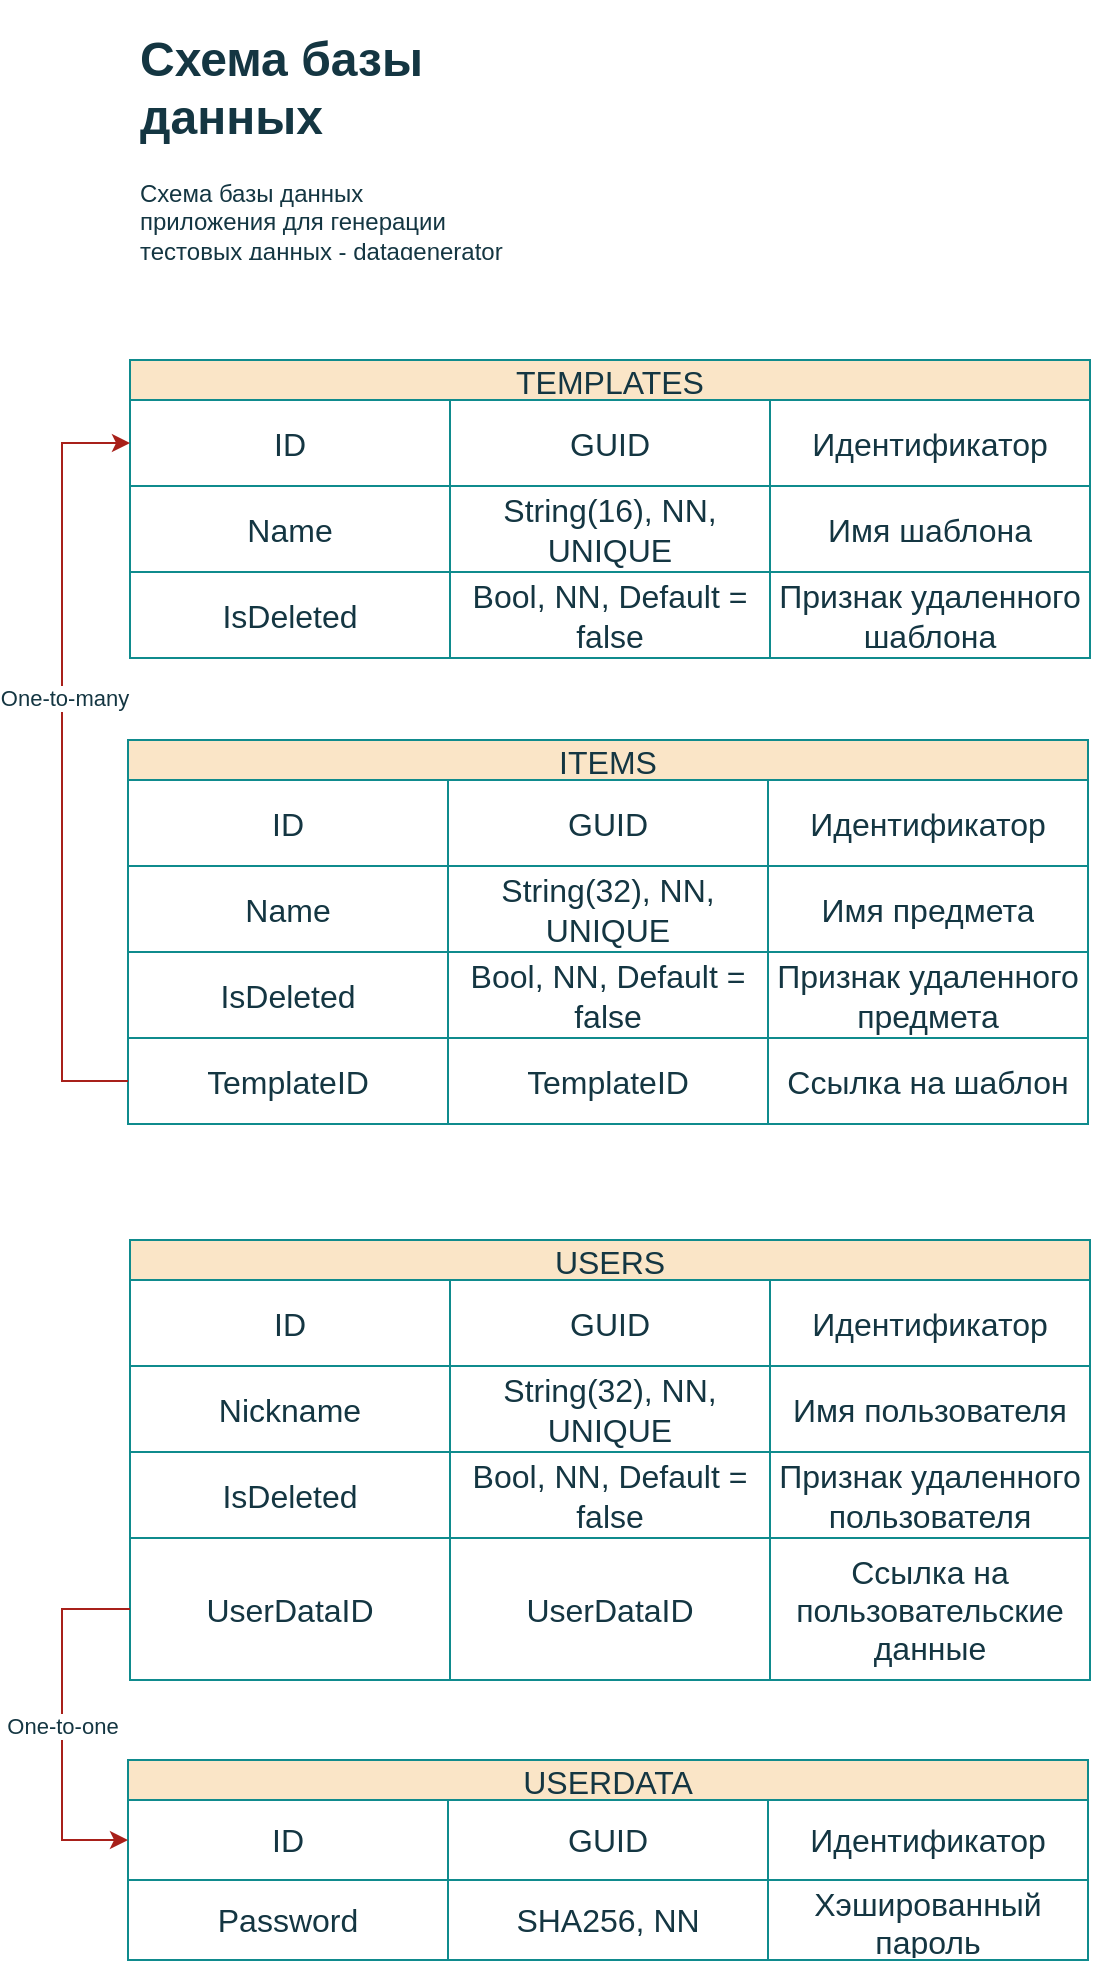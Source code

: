 <mxfile version="22.0.3" type="device">
  <diagram name="Страница — 1" id="3MIix4i26Snp70aeeRVs">
    <mxGraphModel dx="1449" dy="1388" grid="1" gridSize="10" guides="1" tooltips="1" connect="1" arrows="1" fold="1" page="1" pageScale="1" pageWidth="827" pageHeight="1169" math="0" shadow="0">
      <root>
        <mxCell id="0" />
        <mxCell id="1" parent="0" />
        <mxCell id="1liDR9eC_REmD_EENOLi-1" value="&lt;h1&gt;Схема базы данных&lt;/h1&gt;&lt;p&gt;Схема базы данных приложения для генерации тестовых данных - datagenerator&lt;/p&gt;" style="text;html=1;strokeColor=none;fillColor=none;spacing=5;spacingTop=-20;whiteSpace=wrap;overflow=hidden;rounded=0;labelBackgroundColor=none;fontColor=#143642;" vertex="1" parent="1">
          <mxGeometry x="174" y="30" width="190" height="120" as="geometry" />
        </mxCell>
        <mxCell id="1liDR9eC_REmD_EENOLi-2" value="TEMPLATES" style="shape=table;startSize=20;container=1;collapsible=0;childLayout=tableLayout;strokeColor=#0F8B8D;fontSize=16;labelBackgroundColor=none;fillColor=#FAE5C7;fontColor=#143642;" vertex="1" parent="1">
          <mxGeometry x="174" y="200" width="480" height="149" as="geometry" />
        </mxCell>
        <mxCell id="1liDR9eC_REmD_EENOLi-3" value="" style="shape=tableRow;horizontal=0;startSize=0;swimlaneHead=0;swimlaneBody=0;strokeColor=#0F8B8D;top=0;left=0;bottom=0;right=0;collapsible=0;dropTarget=0;fillColor=none;points=[[0,0.5],[1,0.5]];portConstraint=eastwest;fontSize=16;labelBackgroundColor=none;fontColor=#143642;" vertex="1" parent="1liDR9eC_REmD_EENOLi-2">
          <mxGeometry y="20" width="480" height="43" as="geometry" />
        </mxCell>
        <mxCell id="1liDR9eC_REmD_EENOLi-4" value="ID" style="shape=partialRectangle;html=1;whiteSpace=wrap;connectable=0;strokeColor=#0F8B8D;overflow=hidden;fillColor=none;top=0;left=0;bottom=0;right=0;pointerEvents=1;fontSize=16;labelBackgroundColor=none;fontColor=#143642;" vertex="1" parent="1liDR9eC_REmD_EENOLi-3">
          <mxGeometry width="160" height="43" as="geometry">
            <mxRectangle width="160" height="43" as="alternateBounds" />
          </mxGeometry>
        </mxCell>
        <mxCell id="1liDR9eC_REmD_EENOLi-5" value="GUID" style="shape=partialRectangle;html=1;whiteSpace=wrap;connectable=0;strokeColor=#0F8B8D;overflow=hidden;fillColor=none;top=0;left=0;bottom=0;right=0;pointerEvents=1;fontSize=16;labelBackgroundColor=none;fontColor=#143642;" vertex="1" parent="1liDR9eC_REmD_EENOLi-3">
          <mxGeometry x="160" width="160" height="43" as="geometry">
            <mxRectangle width="160" height="43" as="alternateBounds" />
          </mxGeometry>
        </mxCell>
        <mxCell id="1liDR9eC_REmD_EENOLi-6" value="Идентификатор" style="shape=partialRectangle;html=1;whiteSpace=wrap;connectable=0;strokeColor=#0F8B8D;overflow=hidden;fillColor=none;top=0;left=0;bottom=0;right=0;pointerEvents=1;fontSize=16;labelBackgroundColor=none;fontColor=#143642;" vertex="1" parent="1liDR9eC_REmD_EENOLi-3">
          <mxGeometry x="320" width="160" height="43" as="geometry">
            <mxRectangle width="160" height="43" as="alternateBounds" />
          </mxGeometry>
        </mxCell>
        <mxCell id="1liDR9eC_REmD_EENOLi-7" style="shape=tableRow;horizontal=0;startSize=0;swimlaneHead=0;swimlaneBody=0;strokeColor=#0F8B8D;top=0;left=0;bottom=0;right=0;collapsible=0;dropTarget=0;fillColor=none;points=[[0,0.5],[1,0.5]];portConstraint=eastwest;fontSize=16;labelBackgroundColor=none;fontColor=#143642;" vertex="1" parent="1liDR9eC_REmD_EENOLi-2">
          <mxGeometry y="63" width="480" height="43" as="geometry" />
        </mxCell>
        <mxCell id="1liDR9eC_REmD_EENOLi-8" value="Name" style="shape=partialRectangle;html=1;whiteSpace=wrap;connectable=0;strokeColor=#0F8B8D;overflow=hidden;fillColor=none;top=0;left=0;bottom=0;right=0;pointerEvents=1;fontSize=16;labelBackgroundColor=none;fontColor=#143642;" vertex="1" parent="1liDR9eC_REmD_EENOLi-7">
          <mxGeometry width="160" height="43" as="geometry">
            <mxRectangle width="160" height="43" as="alternateBounds" />
          </mxGeometry>
        </mxCell>
        <mxCell id="1liDR9eC_REmD_EENOLi-9" value="String(16), NN, UNIQUE" style="shape=partialRectangle;html=1;whiteSpace=wrap;connectable=0;strokeColor=#0F8B8D;overflow=hidden;fillColor=none;top=0;left=0;bottom=0;right=0;pointerEvents=1;fontSize=16;labelBackgroundColor=none;fontColor=#143642;" vertex="1" parent="1liDR9eC_REmD_EENOLi-7">
          <mxGeometry x="160" width="160" height="43" as="geometry">
            <mxRectangle width="160" height="43" as="alternateBounds" />
          </mxGeometry>
        </mxCell>
        <mxCell id="1liDR9eC_REmD_EENOLi-10" value="Имя шаблона" style="shape=partialRectangle;html=1;whiteSpace=wrap;connectable=0;strokeColor=#0F8B8D;overflow=hidden;fillColor=none;top=0;left=0;bottom=0;right=0;pointerEvents=1;fontSize=16;labelBackgroundColor=none;fontColor=#143642;" vertex="1" parent="1liDR9eC_REmD_EENOLi-7">
          <mxGeometry x="320" width="160" height="43" as="geometry">
            <mxRectangle width="160" height="43" as="alternateBounds" />
          </mxGeometry>
        </mxCell>
        <mxCell id="1liDR9eC_REmD_EENOLi-24" style="shape=tableRow;horizontal=0;startSize=0;swimlaneHead=0;swimlaneBody=0;strokeColor=#0F8B8D;top=0;left=0;bottom=0;right=0;collapsible=0;dropTarget=0;fillColor=none;points=[[0,0.5],[1,0.5]];portConstraint=eastwest;fontSize=16;labelBackgroundColor=none;fontColor=#143642;" vertex="1" parent="1liDR9eC_REmD_EENOLi-2">
          <mxGeometry y="106" width="480" height="43" as="geometry" />
        </mxCell>
        <mxCell id="1liDR9eC_REmD_EENOLi-25" value="IsDeleted" style="shape=partialRectangle;html=1;whiteSpace=wrap;connectable=0;strokeColor=#0F8B8D;overflow=hidden;fillColor=none;top=0;left=0;bottom=0;right=0;pointerEvents=1;fontSize=16;labelBackgroundColor=none;fontColor=#143642;" vertex="1" parent="1liDR9eC_REmD_EENOLi-24">
          <mxGeometry width="160" height="43" as="geometry">
            <mxRectangle width="160" height="43" as="alternateBounds" />
          </mxGeometry>
        </mxCell>
        <mxCell id="1liDR9eC_REmD_EENOLi-26" value="Bool, NN, Default = false" style="shape=partialRectangle;html=1;whiteSpace=wrap;connectable=0;strokeColor=#0F8B8D;overflow=hidden;fillColor=none;top=0;left=0;bottom=0;right=0;pointerEvents=1;fontSize=16;labelBackgroundColor=none;fontColor=#143642;" vertex="1" parent="1liDR9eC_REmD_EENOLi-24">
          <mxGeometry x="160" width="160" height="43" as="geometry">
            <mxRectangle width="160" height="43" as="alternateBounds" />
          </mxGeometry>
        </mxCell>
        <mxCell id="1liDR9eC_REmD_EENOLi-27" value="Признак удаленного шаблона" style="shape=partialRectangle;html=1;whiteSpace=wrap;connectable=0;strokeColor=#0F8B8D;overflow=hidden;fillColor=none;top=0;left=0;bottom=0;right=0;pointerEvents=1;fontSize=16;labelBackgroundColor=none;fontColor=#143642;" vertex="1" parent="1liDR9eC_REmD_EENOLi-24">
          <mxGeometry x="320" width="160" height="43" as="geometry">
            <mxRectangle width="160" height="43" as="alternateBounds" />
          </mxGeometry>
        </mxCell>
        <mxCell id="1liDR9eC_REmD_EENOLi-11" value="ITEMS" style="shape=table;startSize=20;container=1;collapsible=0;childLayout=tableLayout;strokeColor=#0F8B8D;fontSize=16;labelBackgroundColor=none;fillColor=#FAE5C7;fontColor=#143642;" vertex="1" parent="1">
          <mxGeometry x="173" y="390" width="480" height="192" as="geometry" />
        </mxCell>
        <mxCell id="1liDR9eC_REmD_EENOLi-12" value="" style="shape=tableRow;horizontal=0;startSize=0;swimlaneHead=0;swimlaneBody=0;strokeColor=#0F8B8D;top=0;left=0;bottom=0;right=0;collapsible=0;dropTarget=0;fillColor=none;points=[[0,0.5],[1,0.5]];portConstraint=eastwest;fontSize=16;labelBackgroundColor=none;fontColor=#143642;" vertex="1" parent="1liDR9eC_REmD_EENOLi-11">
          <mxGeometry y="20" width="480" height="43" as="geometry" />
        </mxCell>
        <mxCell id="1liDR9eC_REmD_EENOLi-13" value="ID" style="shape=partialRectangle;html=1;whiteSpace=wrap;connectable=0;strokeColor=#0F8B8D;overflow=hidden;fillColor=none;top=0;left=0;bottom=0;right=0;pointerEvents=1;fontSize=16;labelBackgroundColor=none;fontColor=#143642;" vertex="1" parent="1liDR9eC_REmD_EENOLi-12">
          <mxGeometry width="160" height="43" as="geometry">
            <mxRectangle width="160" height="43" as="alternateBounds" />
          </mxGeometry>
        </mxCell>
        <mxCell id="1liDR9eC_REmD_EENOLi-14" value="GUID" style="shape=partialRectangle;html=1;whiteSpace=wrap;connectable=0;strokeColor=#0F8B8D;overflow=hidden;fillColor=none;top=0;left=0;bottom=0;right=0;pointerEvents=1;fontSize=16;labelBackgroundColor=none;fontColor=#143642;" vertex="1" parent="1liDR9eC_REmD_EENOLi-12">
          <mxGeometry x="160" width="160" height="43" as="geometry">
            <mxRectangle width="160" height="43" as="alternateBounds" />
          </mxGeometry>
        </mxCell>
        <mxCell id="1liDR9eC_REmD_EENOLi-15" value="Идентификатор" style="shape=partialRectangle;html=1;whiteSpace=wrap;connectable=0;strokeColor=#0F8B8D;overflow=hidden;fillColor=none;top=0;left=0;bottom=0;right=0;pointerEvents=1;fontSize=16;labelBackgroundColor=none;fontColor=#143642;" vertex="1" parent="1liDR9eC_REmD_EENOLi-12">
          <mxGeometry x="320" width="160" height="43" as="geometry">
            <mxRectangle width="160" height="43" as="alternateBounds" />
          </mxGeometry>
        </mxCell>
        <mxCell id="1liDR9eC_REmD_EENOLi-16" style="shape=tableRow;horizontal=0;startSize=0;swimlaneHead=0;swimlaneBody=0;strokeColor=#0F8B8D;top=0;left=0;bottom=0;right=0;collapsible=0;dropTarget=0;fillColor=none;points=[[0,0.5],[1,0.5]];portConstraint=eastwest;fontSize=16;labelBackgroundColor=none;fontColor=#143642;" vertex="1" parent="1liDR9eC_REmD_EENOLi-11">
          <mxGeometry y="63" width="480" height="43" as="geometry" />
        </mxCell>
        <mxCell id="1liDR9eC_REmD_EENOLi-17" value="Name" style="shape=partialRectangle;html=1;whiteSpace=wrap;connectable=0;strokeColor=#0F8B8D;overflow=hidden;fillColor=none;top=0;left=0;bottom=0;right=0;pointerEvents=1;fontSize=16;labelBackgroundColor=none;fontColor=#143642;" vertex="1" parent="1liDR9eC_REmD_EENOLi-16">
          <mxGeometry width="160" height="43" as="geometry">
            <mxRectangle width="160" height="43" as="alternateBounds" />
          </mxGeometry>
        </mxCell>
        <mxCell id="1liDR9eC_REmD_EENOLi-18" value="String(32), NN, UNIQUE" style="shape=partialRectangle;html=1;whiteSpace=wrap;connectable=0;strokeColor=#0F8B8D;overflow=hidden;fillColor=none;top=0;left=0;bottom=0;right=0;pointerEvents=1;fontSize=16;labelBackgroundColor=none;fontColor=#143642;" vertex="1" parent="1liDR9eC_REmD_EENOLi-16">
          <mxGeometry x="160" width="160" height="43" as="geometry">
            <mxRectangle width="160" height="43" as="alternateBounds" />
          </mxGeometry>
        </mxCell>
        <mxCell id="1liDR9eC_REmD_EENOLi-19" value="Имя предмета" style="shape=partialRectangle;html=1;whiteSpace=wrap;connectable=0;strokeColor=#0F8B8D;overflow=hidden;fillColor=none;top=0;left=0;bottom=0;right=0;pointerEvents=1;fontSize=16;labelBackgroundColor=none;fontColor=#143642;" vertex="1" parent="1liDR9eC_REmD_EENOLi-16">
          <mxGeometry x="320" width="160" height="43" as="geometry">
            <mxRectangle width="160" height="43" as="alternateBounds" />
          </mxGeometry>
        </mxCell>
        <mxCell id="1liDR9eC_REmD_EENOLi-20" style="shape=tableRow;horizontal=0;startSize=0;swimlaneHead=0;swimlaneBody=0;strokeColor=#0F8B8D;top=0;left=0;bottom=0;right=0;collapsible=0;dropTarget=0;fillColor=none;points=[[0,0.5],[1,0.5]];portConstraint=eastwest;fontSize=16;labelBackgroundColor=none;fontColor=#143642;" vertex="1" parent="1liDR9eC_REmD_EENOLi-11">
          <mxGeometry y="106" width="480" height="43" as="geometry" />
        </mxCell>
        <mxCell id="1liDR9eC_REmD_EENOLi-21" value="IsDeleted" style="shape=partialRectangle;html=1;whiteSpace=wrap;connectable=0;strokeColor=#0F8B8D;overflow=hidden;fillColor=none;top=0;left=0;bottom=0;right=0;pointerEvents=1;fontSize=16;labelBackgroundColor=none;fontColor=#143642;" vertex="1" parent="1liDR9eC_REmD_EENOLi-20">
          <mxGeometry width="160" height="43" as="geometry">
            <mxRectangle width="160" height="43" as="alternateBounds" />
          </mxGeometry>
        </mxCell>
        <mxCell id="1liDR9eC_REmD_EENOLi-22" value="Bool, NN, Default = false" style="shape=partialRectangle;html=1;whiteSpace=wrap;connectable=0;strokeColor=#0F8B8D;overflow=hidden;fillColor=none;top=0;left=0;bottom=0;right=0;pointerEvents=1;fontSize=16;labelBackgroundColor=none;fontColor=#143642;" vertex="1" parent="1liDR9eC_REmD_EENOLi-20">
          <mxGeometry x="160" width="160" height="43" as="geometry">
            <mxRectangle width="160" height="43" as="alternateBounds" />
          </mxGeometry>
        </mxCell>
        <mxCell id="1liDR9eC_REmD_EENOLi-23" value="Признак удаленного предмета" style="shape=partialRectangle;html=1;whiteSpace=wrap;connectable=0;strokeColor=#0F8B8D;overflow=hidden;fillColor=none;top=0;left=0;bottom=0;right=0;pointerEvents=1;fontSize=16;labelBackgroundColor=none;fontColor=#143642;" vertex="1" parent="1liDR9eC_REmD_EENOLi-20">
          <mxGeometry x="320" width="160" height="43" as="geometry">
            <mxRectangle width="160" height="43" as="alternateBounds" />
          </mxGeometry>
        </mxCell>
        <mxCell id="1liDR9eC_REmD_EENOLi-28" style="shape=tableRow;horizontal=0;startSize=0;swimlaneHead=0;swimlaneBody=0;strokeColor=#0F8B8D;top=0;left=0;bottom=0;right=0;collapsible=0;dropTarget=0;fillColor=none;points=[[0,0.5],[1,0.5]];portConstraint=eastwest;fontSize=16;labelBackgroundColor=none;fontColor=#143642;" vertex="1" parent="1liDR9eC_REmD_EENOLi-11">
          <mxGeometry y="149" width="480" height="43" as="geometry" />
        </mxCell>
        <mxCell id="1liDR9eC_REmD_EENOLi-29" value="TemplateID" style="shape=partialRectangle;html=1;whiteSpace=wrap;connectable=0;strokeColor=#0F8B8D;overflow=hidden;fillColor=none;top=0;left=0;bottom=0;right=0;pointerEvents=1;fontSize=16;labelBackgroundColor=none;fontColor=#143642;" vertex="1" parent="1liDR9eC_REmD_EENOLi-28">
          <mxGeometry width="160" height="43" as="geometry">
            <mxRectangle width="160" height="43" as="alternateBounds" />
          </mxGeometry>
        </mxCell>
        <mxCell id="1liDR9eC_REmD_EENOLi-30" value="TemplateID" style="shape=partialRectangle;html=1;whiteSpace=wrap;connectable=0;strokeColor=#0F8B8D;overflow=hidden;fillColor=none;top=0;left=0;bottom=0;right=0;pointerEvents=1;fontSize=16;labelBackgroundColor=none;fontColor=#143642;" vertex="1" parent="1liDR9eC_REmD_EENOLi-28">
          <mxGeometry x="160" width="160" height="43" as="geometry">
            <mxRectangle width="160" height="43" as="alternateBounds" />
          </mxGeometry>
        </mxCell>
        <mxCell id="1liDR9eC_REmD_EENOLi-31" value="Ссылка на шаблон" style="shape=partialRectangle;html=1;whiteSpace=wrap;connectable=0;strokeColor=#0F8B8D;overflow=hidden;fillColor=none;top=0;left=0;bottom=0;right=0;pointerEvents=1;fontSize=16;labelBackgroundColor=none;fontColor=#143642;" vertex="1" parent="1liDR9eC_REmD_EENOLi-28">
          <mxGeometry x="320" width="160" height="43" as="geometry">
            <mxRectangle width="160" height="43" as="alternateBounds" />
          </mxGeometry>
        </mxCell>
        <mxCell id="1liDR9eC_REmD_EENOLi-32" style="edgeStyle=orthogonalEdgeStyle;rounded=0;orthogonalLoop=1;jettySize=auto;html=1;entryX=0;entryY=0.5;entryDx=0;entryDy=0;strokeColor=#A8201A;fontColor=#143642;fillColor=#FAE5C7;exitX=0;exitY=0.5;exitDx=0;exitDy=0;" edge="1" parent="1" source="1liDR9eC_REmD_EENOLi-28" target="1liDR9eC_REmD_EENOLi-3">
          <mxGeometry relative="1" as="geometry">
            <Array as="points">
              <mxPoint x="140" y="561" />
              <mxPoint x="140" y="242" />
            </Array>
          </mxGeometry>
        </mxCell>
        <mxCell id="1liDR9eC_REmD_EENOLi-33" value="One-to-many" style="edgeLabel;html=1;align=center;verticalAlign=middle;resizable=0;points=[];fontColor=#143642;" vertex="1" connectable="0" parent="1liDR9eC_REmD_EENOLi-32">
          <mxGeometry x="0.163" y="-1" relative="1" as="geometry">
            <mxPoint as="offset" />
          </mxGeometry>
        </mxCell>
        <mxCell id="1liDR9eC_REmD_EENOLi-34" value="USERS" style="shape=table;startSize=20;container=1;collapsible=0;childLayout=tableLayout;strokeColor=#0F8B8D;fontSize=16;labelBackgroundColor=none;fillColor=#FAE5C7;fontColor=#143642;" vertex="1" parent="1">
          <mxGeometry x="174" y="640" width="480" height="220" as="geometry" />
        </mxCell>
        <mxCell id="1liDR9eC_REmD_EENOLi-35" value="" style="shape=tableRow;horizontal=0;startSize=0;swimlaneHead=0;swimlaneBody=0;strokeColor=#0F8B8D;top=0;left=0;bottom=0;right=0;collapsible=0;dropTarget=0;fillColor=none;points=[[0,0.5],[1,0.5]];portConstraint=eastwest;fontSize=16;labelBackgroundColor=none;fontColor=#143642;" vertex="1" parent="1liDR9eC_REmD_EENOLi-34">
          <mxGeometry y="20" width="480" height="43" as="geometry" />
        </mxCell>
        <mxCell id="1liDR9eC_REmD_EENOLi-36" value="ID" style="shape=partialRectangle;html=1;whiteSpace=wrap;connectable=0;strokeColor=#0F8B8D;overflow=hidden;fillColor=none;top=0;left=0;bottom=0;right=0;pointerEvents=1;fontSize=16;labelBackgroundColor=none;fontColor=#143642;" vertex="1" parent="1liDR9eC_REmD_EENOLi-35">
          <mxGeometry width="160" height="43" as="geometry">
            <mxRectangle width="160" height="43" as="alternateBounds" />
          </mxGeometry>
        </mxCell>
        <mxCell id="1liDR9eC_REmD_EENOLi-37" value="GUID" style="shape=partialRectangle;html=1;whiteSpace=wrap;connectable=0;strokeColor=#0F8B8D;overflow=hidden;fillColor=none;top=0;left=0;bottom=0;right=0;pointerEvents=1;fontSize=16;labelBackgroundColor=none;fontColor=#143642;" vertex="1" parent="1liDR9eC_REmD_EENOLi-35">
          <mxGeometry x="160" width="160" height="43" as="geometry">
            <mxRectangle width="160" height="43" as="alternateBounds" />
          </mxGeometry>
        </mxCell>
        <mxCell id="1liDR9eC_REmD_EENOLi-38" value="Идентификатор" style="shape=partialRectangle;html=1;whiteSpace=wrap;connectable=0;strokeColor=#0F8B8D;overflow=hidden;fillColor=none;top=0;left=0;bottom=0;right=0;pointerEvents=1;fontSize=16;labelBackgroundColor=none;fontColor=#143642;" vertex="1" parent="1liDR9eC_REmD_EENOLi-35">
          <mxGeometry x="320" width="160" height="43" as="geometry">
            <mxRectangle width="160" height="43" as="alternateBounds" />
          </mxGeometry>
        </mxCell>
        <mxCell id="1liDR9eC_REmD_EENOLi-59" style="shape=tableRow;horizontal=0;startSize=0;swimlaneHead=0;swimlaneBody=0;strokeColor=#0F8B8D;top=0;left=0;bottom=0;right=0;collapsible=0;dropTarget=0;fillColor=none;points=[[0,0.5],[1,0.5]];portConstraint=eastwest;fontSize=16;labelBackgroundColor=none;fontColor=#143642;" vertex="1" parent="1liDR9eC_REmD_EENOLi-34">
          <mxGeometry y="63" width="480" height="43" as="geometry" />
        </mxCell>
        <mxCell id="1liDR9eC_REmD_EENOLi-60" value="Nickname" style="shape=partialRectangle;html=1;whiteSpace=wrap;connectable=0;strokeColor=#0F8B8D;overflow=hidden;fillColor=none;top=0;left=0;bottom=0;right=0;pointerEvents=1;fontSize=16;labelBackgroundColor=none;fontColor=#143642;" vertex="1" parent="1liDR9eC_REmD_EENOLi-59">
          <mxGeometry width="160" height="43" as="geometry">
            <mxRectangle width="160" height="43" as="alternateBounds" />
          </mxGeometry>
        </mxCell>
        <mxCell id="1liDR9eC_REmD_EENOLi-61" value="String(32), NN, UNIQUE" style="shape=partialRectangle;html=1;whiteSpace=wrap;connectable=0;strokeColor=#0F8B8D;overflow=hidden;fillColor=none;top=0;left=0;bottom=0;right=0;pointerEvents=1;fontSize=16;labelBackgroundColor=none;fontColor=#143642;" vertex="1" parent="1liDR9eC_REmD_EENOLi-59">
          <mxGeometry x="160" width="160" height="43" as="geometry">
            <mxRectangle width="160" height="43" as="alternateBounds" />
          </mxGeometry>
        </mxCell>
        <mxCell id="1liDR9eC_REmD_EENOLi-62" value="Имя пользователя" style="shape=partialRectangle;html=1;whiteSpace=wrap;connectable=0;strokeColor=#0F8B8D;overflow=hidden;fillColor=none;top=0;left=0;bottom=0;right=0;pointerEvents=1;fontSize=16;labelBackgroundColor=none;fontColor=#143642;" vertex="1" parent="1liDR9eC_REmD_EENOLi-59">
          <mxGeometry x="320" width="160" height="43" as="geometry">
            <mxRectangle width="160" height="43" as="alternateBounds" />
          </mxGeometry>
        </mxCell>
        <mxCell id="1liDR9eC_REmD_EENOLi-63" style="shape=tableRow;horizontal=0;startSize=0;swimlaneHead=0;swimlaneBody=0;strokeColor=#0F8B8D;top=0;left=0;bottom=0;right=0;collapsible=0;dropTarget=0;fillColor=none;points=[[0,0.5],[1,0.5]];portConstraint=eastwest;fontSize=16;labelBackgroundColor=none;fontColor=#143642;" vertex="1" parent="1liDR9eC_REmD_EENOLi-34">
          <mxGeometry y="106" width="480" height="43" as="geometry" />
        </mxCell>
        <mxCell id="1liDR9eC_REmD_EENOLi-64" value="IsDeleted" style="shape=partialRectangle;html=1;whiteSpace=wrap;connectable=0;strokeColor=#0F8B8D;overflow=hidden;fillColor=none;top=0;left=0;bottom=0;right=0;pointerEvents=1;fontSize=16;labelBackgroundColor=none;fontColor=#143642;" vertex="1" parent="1liDR9eC_REmD_EENOLi-63">
          <mxGeometry width="160" height="43" as="geometry">
            <mxRectangle width="160" height="43" as="alternateBounds" />
          </mxGeometry>
        </mxCell>
        <mxCell id="1liDR9eC_REmD_EENOLi-65" value="Bool, NN, Default = false" style="shape=partialRectangle;html=1;whiteSpace=wrap;connectable=0;strokeColor=#0F8B8D;overflow=hidden;fillColor=none;top=0;left=0;bottom=0;right=0;pointerEvents=1;fontSize=16;labelBackgroundColor=none;fontColor=#143642;" vertex="1" parent="1liDR9eC_REmD_EENOLi-63">
          <mxGeometry x="160" width="160" height="43" as="geometry">
            <mxRectangle width="160" height="43" as="alternateBounds" />
          </mxGeometry>
        </mxCell>
        <mxCell id="1liDR9eC_REmD_EENOLi-66" value="Признак удаленного пользователя" style="shape=partialRectangle;html=1;whiteSpace=wrap;connectable=0;strokeColor=#0F8B8D;overflow=hidden;fillColor=none;top=0;left=0;bottom=0;right=0;pointerEvents=1;fontSize=16;labelBackgroundColor=none;fontColor=#143642;" vertex="1" parent="1liDR9eC_REmD_EENOLi-63">
          <mxGeometry x="320" width="160" height="43" as="geometry">
            <mxRectangle width="160" height="43" as="alternateBounds" />
          </mxGeometry>
        </mxCell>
        <mxCell id="1liDR9eC_REmD_EENOLi-67" style="shape=tableRow;horizontal=0;startSize=0;swimlaneHead=0;swimlaneBody=0;strokeColor=#0F8B8D;top=0;left=0;bottom=0;right=0;collapsible=0;dropTarget=0;fillColor=none;points=[[0,0.5],[1,0.5]];portConstraint=eastwest;fontSize=16;labelBackgroundColor=none;fontColor=#143642;" vertex="1" parent="1liDR9eC_REmD_EENOLi-34">
          <mxGeometry y="149" width="480" height="71" as="geometry" />
        </mxCell>
        <mxCell id="1liDR9eC_REmD_EENOLi-68" value="UserDataID" style="shape=partialRectangle;html=1;whiteSpace=wrap;connectable=0;strokeColor=#0F8B8D;overflow=hidden;fillColor=none;top=0;left=0;bottom=0;right=0;pointerEvents=1;fontSize=16;labelBackgroundColor=none;fontColor=#143642;" vertex="1" parent="1liDR9eC_REmD_EENOLi-67">
          <mxGeometry width="160" height="71" as="geometry">
            <mxRectangle width="160" height="71" as="alternateBounds" />
          </mxGeometry>
        </mxCell>
        <mxCell id="1liDR9eC_REmD_EENOLi-69" value="UserDataID" style="shape=partialRectangle;html=1;whiteSpace=wrap;connectable=0;strokeColor=#0F8B8D;overflow=hidden;fillColor=none;top=0;left=0;bottom=0;right=0;pointerEvents=1;fontSize=16;labelBackgroundColor=none;fontColor=#143642;" vertex="1" parent="1liDR9eC_REmD_EENOLi-67">
          <mxGeometry x="160" width="160" height="71" as="geometry">
            <mxRectangle width="160" height="71" as="alternateBounds" />
          </mxGeometry>
        </mxCell>
        <mxCell id="1liDR9eC_REmD_EENOLi-70" value="Ссылка на пользовательские данные" style="shape=partialRectangle;html=1;whiteSpace=wrap;connectable=0;strokeColor=#0F8B8D;overflow=hidden;fillColor=none;top=0;left=0;bottom=0;right=0;pointerEvents=1;fontSize=16;labelBackgroundColor=none;fontColor=#143642;" vertex="1" parent="1liDR9eC_REmD_EENOLi-67">
          <mxGeometry x="320" width="160" height="71" as="geometry">
            <mxRectangle width="160" height="71" as="alternateBounds" />
          </mxGeometry>
        </mxCell>
        <mxCell id="1liDR9eC_REmD_EENOLi-72" value="USERDATA" style="shape=table;startSize=20;container=1;collapsible=0;childLayout=tableLayout;strokeColor=#0F8B8D;fontSize=16;labelBackgroundColor=none;fillColor=#FAE5C7;fontColor=#143642;" vertex="1" parent="1">
          <mxGeometry x="173" y="900" width="480" height="100.0" as="geometry" />
        </mxCell>
        <mxCell id="1liDR9eC_REmD_EENOLi-73" value="" style="shape=tableRow;horizontal=0;startSize=0;swimlaneHead=0;swimlaneBody=0;strokeColor=#0F8B8D;top=0;left=0;bottom=0;right=0;collapsible=0;dropTarget=0;fillColor=none;points=[[0,0.5],[1,0.5]];portConstraint=eastwest;fontSize=16;labelBackgroundColor=none;fontColor=#143642;" vertex="1" parent="1liDR9eC_REmD_EENOLi-72">
          <mxGeometry y="20" width="480" height="40" as="geometry" />
        </mxCell>
        <mxCell id="1liDR9eC_REmD_EENOLi-74" value="ID" style="shape=partialRectangle;html=1;whiteSpace=wrap;connectable=0;strokeColor=#0F8B8D;overflow=hidden;fillColor=none;top=0;left=0;bottom=0;right=0;pointerEvents=1;fontSize=16;labelBackgroundColor=none;fontColor=#143642;" vertex="1" parent="1liDR9eC_REmD_EENOLi-73">
          <mxGeometry width="160" height="40" as="geometry">
            <mxRectangle width="160" height="40" as="alternateBounds" />
          </mxGeometry>
        </mxCell>
        <mxCell id="1liDR9eC_REmD_EENOLi-75" value="GUID" style="shape=partialRectangle;html=1;whiteSpace=wrap;connectable=0;strokeColor=#0F8B8D;overflow=hidden;fillColor=none;top=0;left=0;bottom=0;right=0;pointerEvents=1;fontSize=16;labelBackgroundColor=none;fontColor=#143642;" vertex="1" parent="1liDR9eC_REmD_EENOLi-73">
          <mxGeometry x="160" width="160" height="40" as="geometry">
            <mxRectangle width="160" height="40" as="alternateBounds" />
          </mxGeometry>
        </mxCell>
        <mxCell id="1liDR9eC_REmD_EENOLi-76" value="Идентификатор" style="shape=partialRectangle;html=1;whiteSpace=wrap;connectable=0;strokeColor=#0F8B8D;overflow=hidden;fillColor=none;top=0;left=0;bottom=0;right=0;pointerEvents=1;fontSize=16;labelBackgroundColor=none;fontColor=#143642;" vertex="1" parent="1liDR9eC_REmD_EENOLi-73">
          <mxGeometry x="320" width="160" height="40" as="geometry">
            <mxRectangle width="160" height="40" as="alternateBounds" />
          </mxGeometry>
        </mxCell>
        <mxCell id="1liDR9eC_REmD_EENOLi-89" style="shape=tableRow;horizontal=0;startSize=0;swimlaneHead=0;swimlaneBody=0;strokeColor=#0F8B8D;top=0;left=0;bottom=0;right=0;collapsible=0;dropTarget=0;fillColor=none;points=[[0,0.5],[1,0.5]];portConstraint=eastwest;fontSize=16;labelBackgroundColor=none;fontColor=#143642;" vertex="1" parent="1liDR9eC_REmD_EENOLi-72">
          <mxGeometry y="60" width="480" height="40" as="geometry" />
        </mxCell>
        <mxCell id="1liDR9eC_REmD_EENOLi-90" value="Password" style="shape=partialRectangle;html=1;whiteSpace=wrap;connectable=0;strokeColor=#0F8B8D;overflow=hidden;fillColor=none;top=0;left=0;bottom=0;right=0;pointerEvents=1;fontSize=16;labelBackgroundColor=none;fontColor=#143642;" vertex="1" parent="1liDR9eC_REmD_EENOLi-89">
          <mxGeometry width="160" height="40" as="geometry">
            <mxRectangle width="160" height="40" as="alternateBounds" />
          </mxGeometry>
        </mxCell>
        <mxCell id="1liDR9eC_REmD_EENOLi-91" value="SHA256, NN" style="shape=partialRectangle;html=1;whiteSpace=wrap;connectable=0;strokeColor=#0F8B8D;overflow=hidden;fillColor=none;top=0;left=0;bottom=0;right=0;pointerEvents=1;fontSize=16;labelBackgroundColor=none;fontColor=#143642;" vertex="1" parent="1liDR9eC_REmD_EENOLi-89">
          <mxGeometry x="160" width="160" height="40" as="geometry">
            <mxRectangle width="160" height="40" as="alternateBounds" />
          </mxGeometry>
        </mxCell>
        <mxCell id="1liDR9eC_REmD_EENOLi-92" value="Хэшированный пароль" style="shape=partialRectangle;html=1;whiteSpace=wrap;connectable=0;strokeColor=#0F8B8D;overflow=hidden;fillColor=none;top=0;left=0;bottom=0;right=0;pointerEvents=1;fontSize=16;labelBackgroundColor=none;fontColor=#143642;" vertex="1" parent="1liDR9eC_REmD_EENOLi-89">
          <mxGeometry x="320" width="160" height="40" as="geometry">
            <mxRectangle width="160" height="40" as="alternateBounds" />
          </mxGeometry>
        </mxCell>
        <mxCell id="1liDR9eC_REmD_EENOLi-93" style="edgeStyle=orthogonalEdgeStyle;rounded=0;orthogonalLoop=1;jettySize=auto;html=1;entryX=0;entryY=0.5;entryDx=0;entryDy=0;strokeColor=#A8201A;fontColor=#143642;fillColor=#FAE5C7;" edge="1" parent="1" source="1liDR9eC_REmD_EENOLi-67" target="1liDR9eC_REmD_EENOLi-73">
          <mxGeometry relative="1" as="geometry">
            <Array as="points">
              <mxPoint x="140" y="824" />
              <mxPoint x="140" y="940" />
            </Array>
          </mxGeometry>
        </mxCell>
        <mxCell id="1liDR9eC_REmD_EENOLi-94" value="One-to-one" style="edgeLabel;html=1;align=center;verticalAlign=middle;resizable=0;points=[];fontColor=#143642;" vertex="1" connectable="0" parent="1liDR9eC_REmD_EENOLi-93">
          <mxGeometry x="0.009" relative="1" as="geometry">
            <mxPoint as="offset" />
          </mxGeometry>
        </mxCell>
      </root>
    </mxGraphModel>
  </diagram>
</mxfile>
